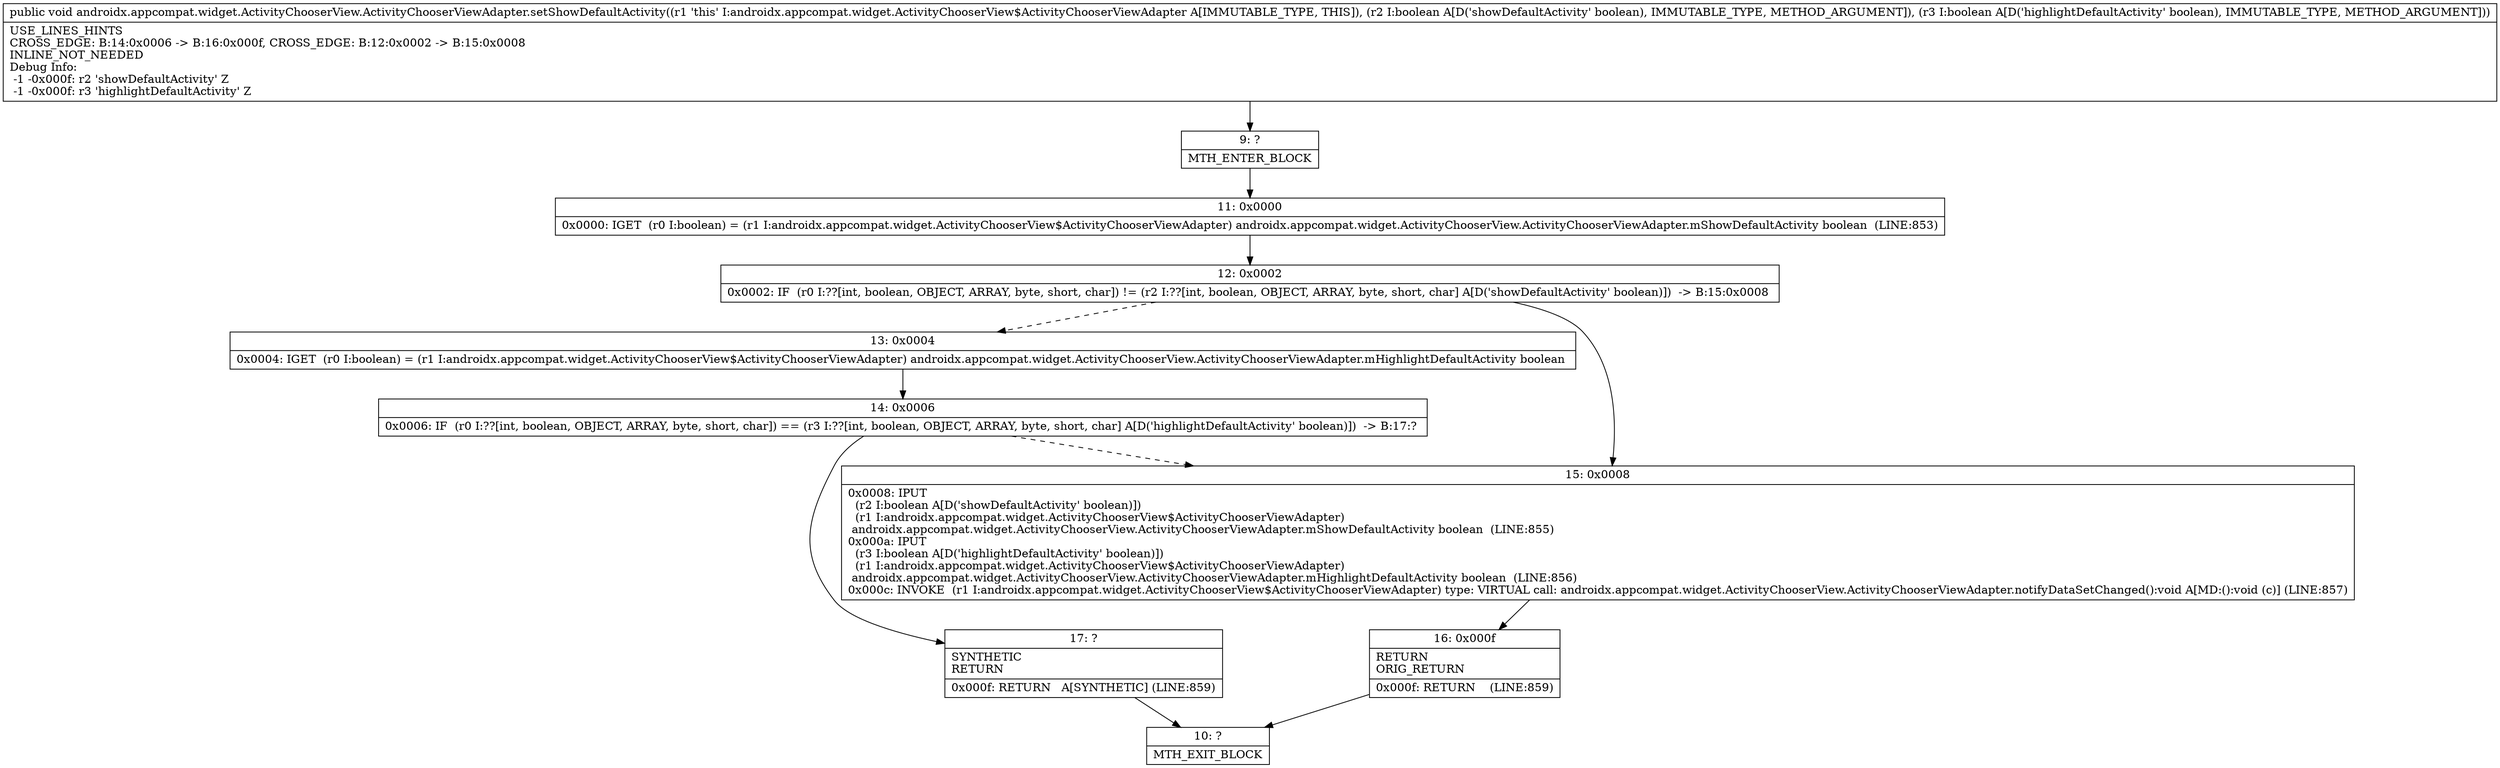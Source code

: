 digraph "CFG forandroidx.appcompat.widget.ActivityChooserView.ActivityChooserViewAdapter.setShowDefaultActivity(ZZ)V" {
Node_9 [shape=record,label="{9\:\ ?|MTH_ENTER_BLOCK\l}"];
Node_11 [shape=record,label="{11\:\ 0x0000|0x0000: IGET  (r0 I:boolean) = (r1 I:androidx.appcompat.widget.ActivityChooserView$ActivityChooserViewAdapter) androidx.appcompat.widget.ActivityChooserView.ActivityChooserViewAdapter.mShowDefaultActivity boolean  (LINE:853)\l}"];
Node_12 [shape=record,label="{12\:\ 0x0002|0x0002: IF  (r0 I:??[int, boolean, OBJECT, ARRAY, byte, short, char]) != (r2 I:??[int, boolean, OBJECT, ARRAY, byte, short, char] A[D('showDefaultActivity' boolean)])  \-\> B:15:0x0008 \l}"];
Node_13 [shape=record,label="{13\:\ 0x0004|0x0004: IGET  (r0 I:boolean) = (r1 I:androidx.appcompat.widget.ActivityChooserView$ActivityChooserViewAdapter) androidx.appcompat.widget.ActivityChooserView.ActivityChooserViewAdapter.mHighlightDefaultActivity boolean \l}"];
Node_14 [shape=record,label="{14\:\ 0x0006|0x0006: IF  (r0 I:??[int, boolean, OBJECT, ARRAY, byte, short, char]) == (r3 I:??[int, boolean, OBJECT, ARRAY, byte, short, char] A[D('highlightDefaultActivity' boolean)])  \-\> B:17:? \l}"];
Node_17 [shape=record,label="{17\:\ ?|SYNTHETIC\lRETURN\l|0x000f: RETURN   A[SYNTHETIC] (LINE:859)\l}"];
Node_10 [shape=record,label="{10\:\ ?|MTH_EXIT_BLOCK\l}"];
Node_15 [shape=record,label="{15\:\ 0x0008|0x0008: IPUT  \l  (r2 I:boolean A[D('showDefaultActivity' boolean)])\l  (r1 I:androidx.appcompat.widget.ActivityChooserView$ActivityChooserViewAdapter)\l androidx.appcompat.widget.ActivityChooserView.ActivityChooserViewAdapter.mShowDefaultActivity boolean  (LINE:855)\l0x000a: IPUT  \l  (r3 I:boolean A[D('highlightDefaultActivity' boolean)])\l  (r1 I:androidx.appcompat.widget.ActivityChooserView$ActivityChooserViewAdapter)\l androidx.appcompat.widget.ActivityChooserView.ActivityChooserViewAdapter.mHighlightDefaultActivity boolean  (LINE:856)\l0x000c: INVOKE  (r1 I:androidx.appcompat.widget.ActivityChooserView$ActivityChooserViewAdapter) type: VIRTUAL call: androidx.appcompat.widget.ActivityChooserView.ActivityChooserViewAdapter.notifyDataSetChanged():void A[MD:():void (c)] (LINE:857)\l}"];
Node_16 [shape=record,label="{16\:\ 0x000f|RETURN\lORIG_RETURN\l|0x000f: RETURN    (LINE:859)\l}"];
MethodNode[shape=record,label="{public void androidx.appcompat.widget.ActivityChooserView.ActivityChooserViewAdapter.setShowDefaultActivity((r1 'this' I:androidx.appcompat.widget.ActivityChooserView$ActivityChooserViewAdapter A[IMMUTABLE_TYPE, THIS]), (r2 I:boolean A[D('showDefaultActivity' boolean), IMMUTABLE_TYPE, METHOD_ARGUMENT]), (r3 I:boolean A[D('highlightDefaultActivity' boolean), IMMUTABLE_TYPE, METHOD_ARGUMENT]))  | USE_LINES_HINTS\lCROSS_EDGE: B:14:0x0006 \-\> B:16:0x000f, CROSS_EDGE: B:12:0x0002 \-\> B:15:0x0008\lINLINE_NOT_NEEDED\lDebug Info:\l  \-1 \-0x000f: r2 'showDefaultActivity' Z\l  \-1 \-0x000f: r3 'highlightDefaultActivity' Z\l}"];
MethodNode -> Node_9;Node_9 -> Node_11;
Node_11 -> Node_12;
Node_12 -> Node_13[style=dashed];
Node_12 -> Node_15;
Node_13 -> Node_14;
Node_14 -> Node_15[style=dashed];
Node_14 -> Node_17;
Node_17 -> Node_10;
Node_15 -> Node_16;
Node_16 -> Node_10;
}

